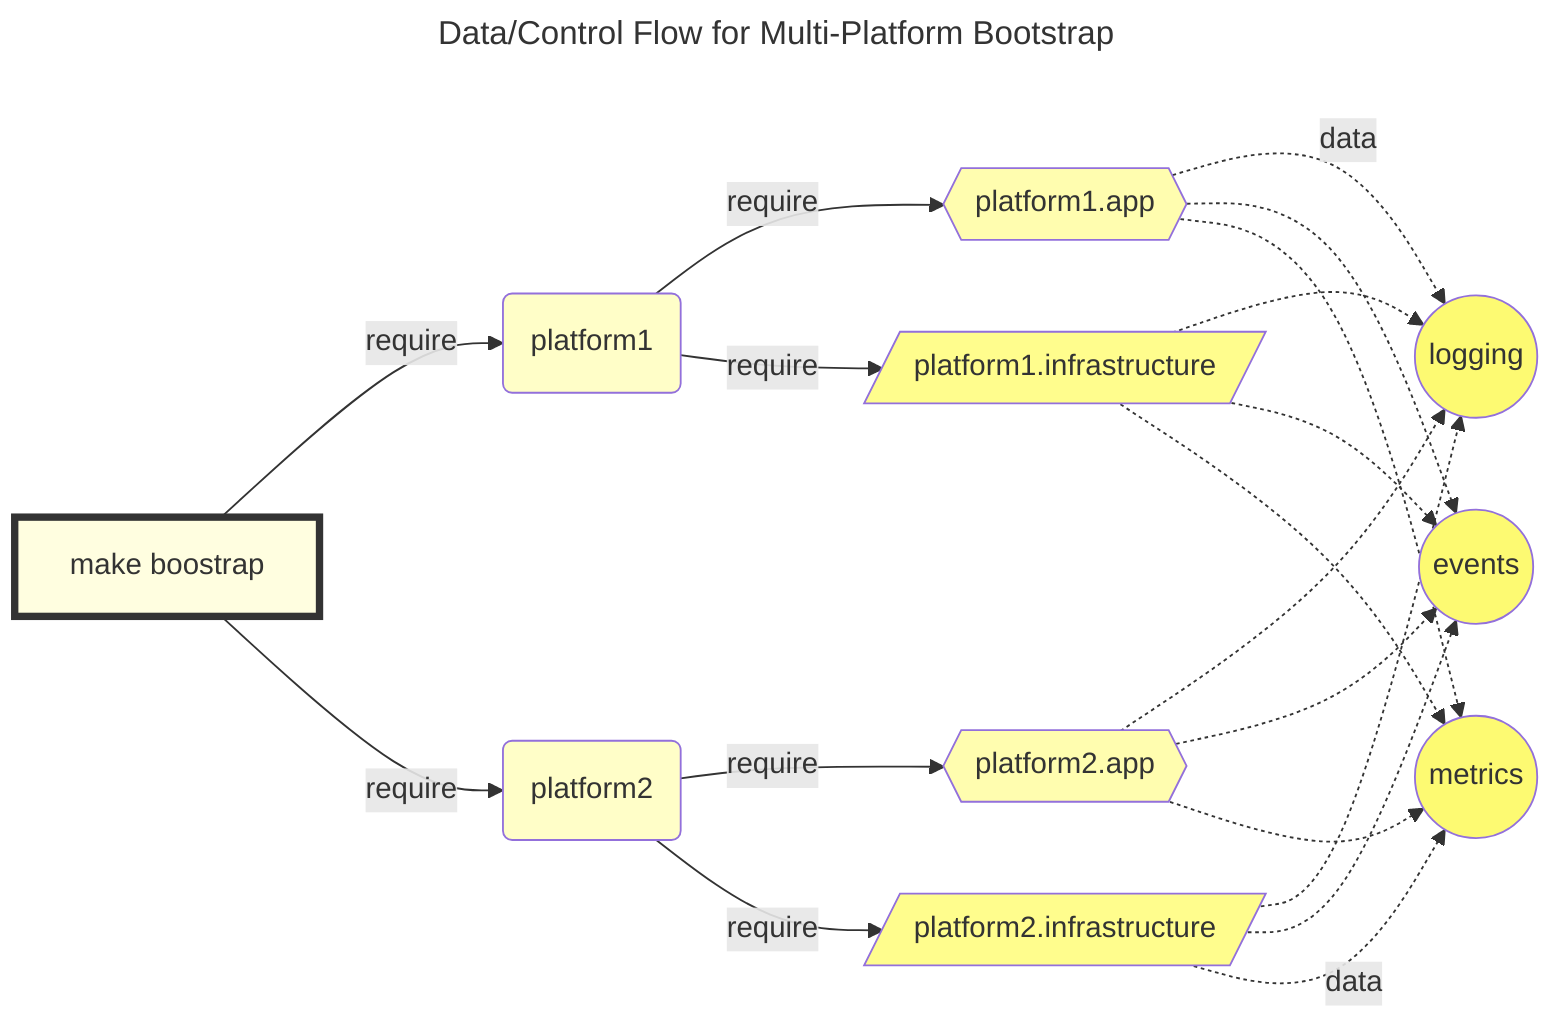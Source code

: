 ---
title: Data/Control Flow for Multi-Platform Bootstrap
---
graph LR
  M[make boostrap] -->  |require| p1(platform1) -->|require| platform1.app
  M -->  |require| p2(platform2) -->|require| platform2.app
  p1 -->|require| platform1.infrastructure
  p2 -->|require| platform2.infrastructure
platform1.app{{platform1.app}} -.->|data| logging((logging))
platform2.app{{platform2.app}} -.-> logging
platform1.infrastructure[/platform1.infrastructure/] -.-> logging
platform2.infrastructure[/platform2.infrastructure/] -.-> logging
platform1.app -.-> events((events))
platform2.app -.-> events
platform1.infrastructure -.-> events
platform2.infrastructure -.-> events
platform1.app -.-> metrics((metrics))
platform2.app -.-> metrics
platform1.infrastructure -.-> metrics
platform2.infrastructure -.->|data| metrics
style M fill:#fffee0,stroke:#333,stroke-width:4px
style p1 fill:#fffec8
style p2 fill:#fffec8
style platform1.app fill:#fffdaf
style platform2.app fill:#fffdaf
style platform2.infrastructure fill:#fffd8d
style platform1.infrastructure fill:#fffd8d
style logging fill:#fdfa72
style metrics fill:#fdfa72
style events fill:#fdfa72